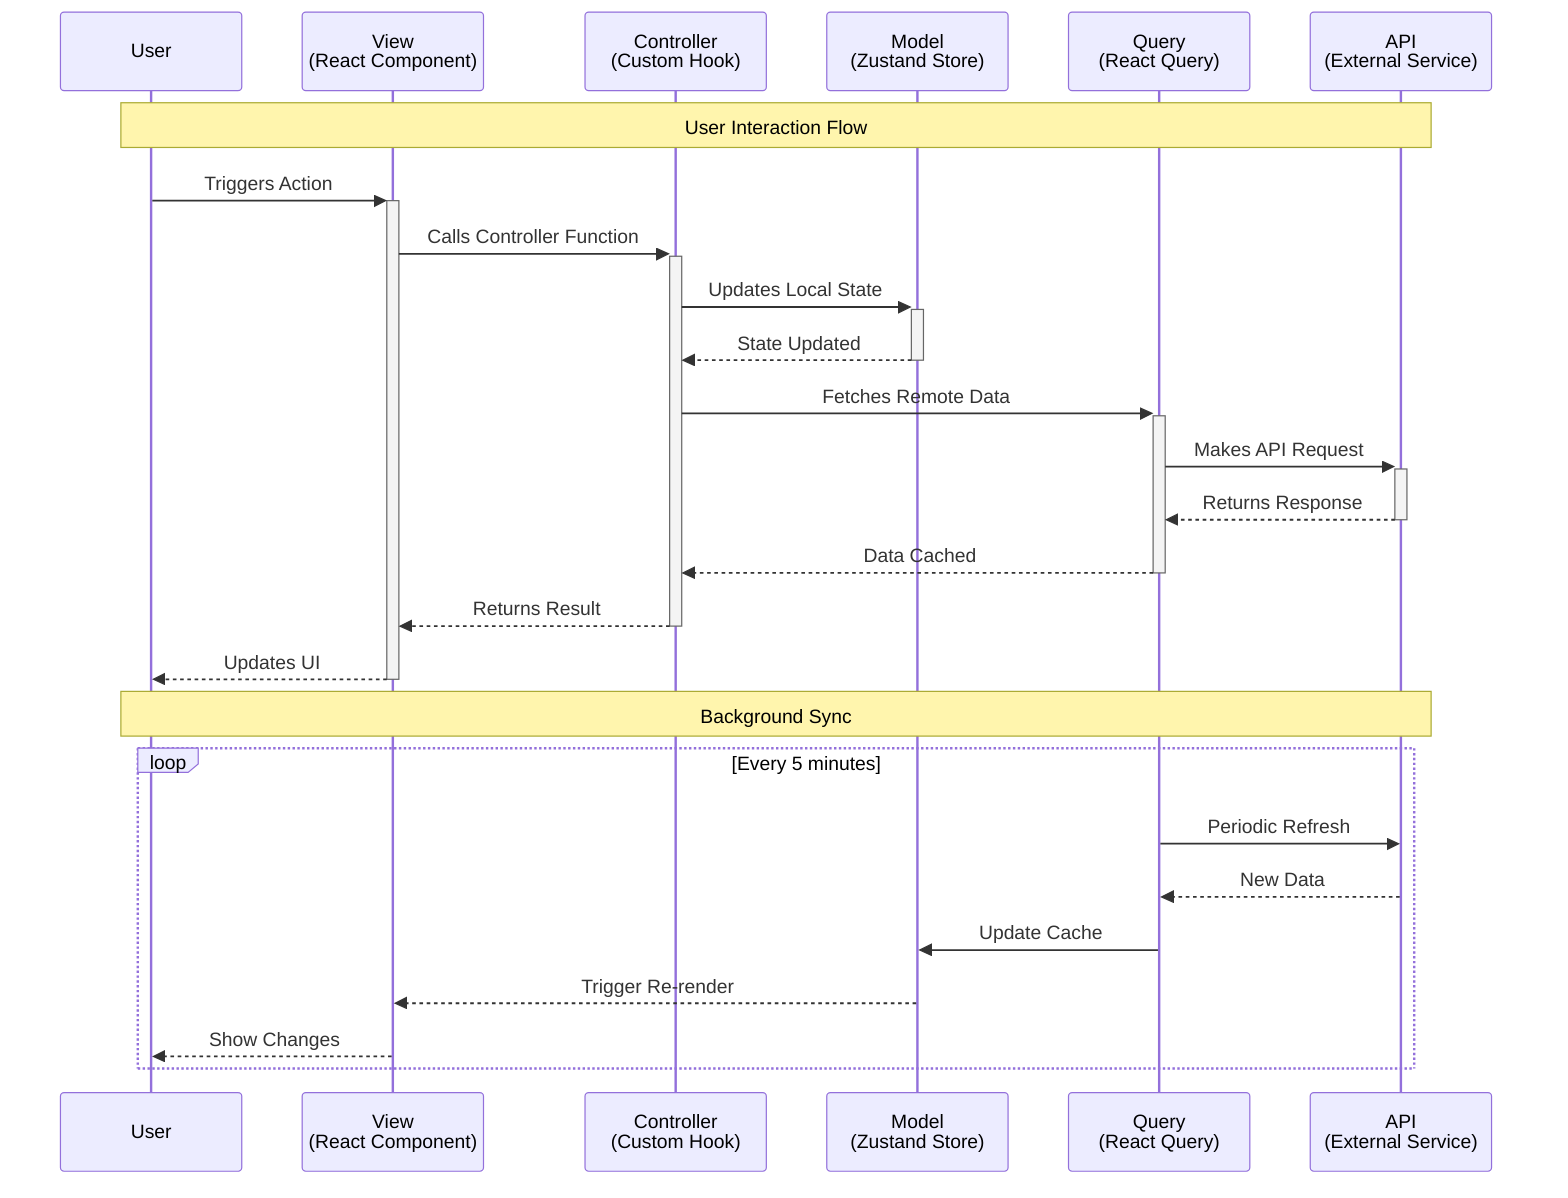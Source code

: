 sequenceDiagram
    participant U as User
    participant V as View<br/>(React Component)
    participant C as Controller<br/>(Custom Hook)
    participant M as Model<br/>(Zustand Store)
    participant Q as Query<br/>(React Query)
    participant A as API<br/>(External Service)

    Note over U,A: User Interaction Flow
    U->>+V: Triggers Action
    V->>+C: Calls Controller Function
    C->>+M: Updates Local State
    M-->>-C: State Updated
    C->>+Q: Fetches Remote Data
    Q->>+A: Makes API Request
    A-->>-Q: Returns Response
    Q-->>-C: Data Cached
    C-->>-V: Returns Result
    V-->>-U: Updates UI

    Note over U,A: Background Sync
    loop Every 5 minutes
        Q->>A: Periodic Refresh
        A-->>Q: New Data
        Q->>M: Update Cache
        M-->>V: Trigger Re-render
        V-->>U: Show Changes
    end